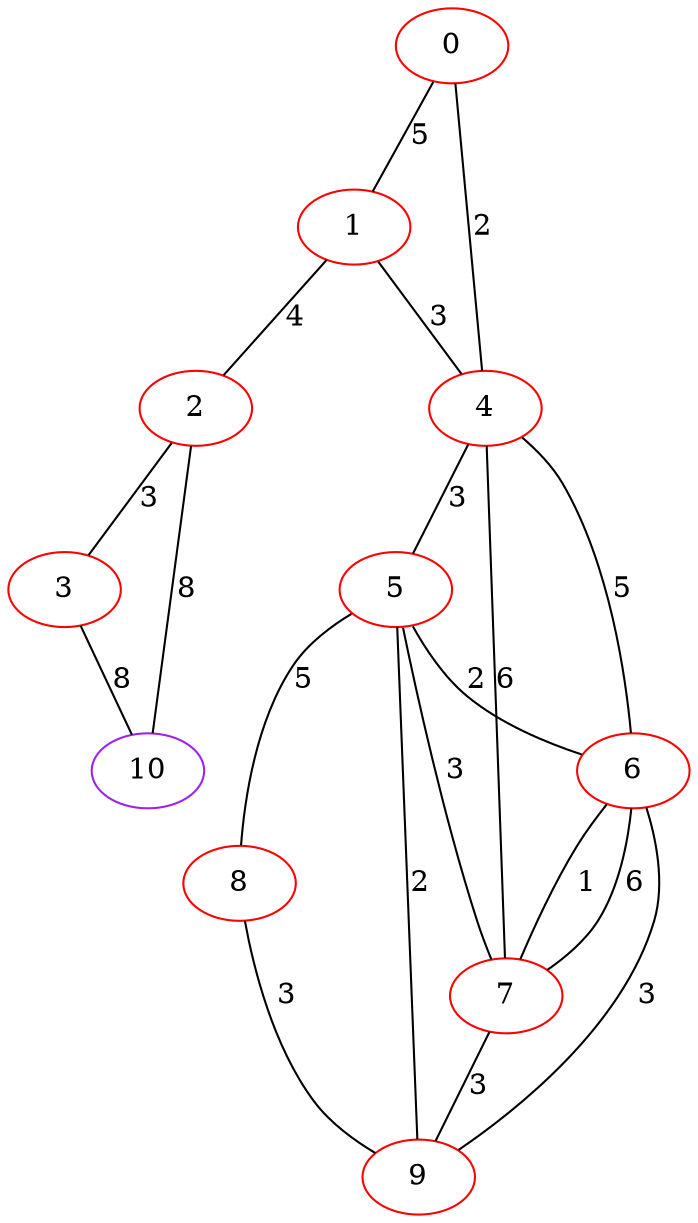 graph "" {
0 [color=red, weight=1];
1 [color=red, weight=1];
2 [color=red, weight=1];
3 [color=red, weight=1];
4 [color=red, weight=1];
5 [color=red, weight=1];
6 [color=red, weight=1];
7 [color=red, weight=1];
8 [color=red, weight=1];
9 [color=red, weight=1];
10 [color=purple, weight=4];
0 -- 1  [key=0, label=5];
0 -- 4  [key=0, label=2];
1 -- 2  [key=0, label=4];
1 -- 4  [key=0, label=3];
2 -- 10  [key=0, label=8];
2 -- 3  [key=0, label=3];
3 -- 10  [key=0, label=8];
4 -- 5  [key=0, label=3];
4 -- 6  [key=0, label=5];
4 -- 7  [key=0, label=6];
5 -- 8  [key=0, label=5];
5 -- 9  [key=0, label=2];
5 -- 6  [key=0, label=2];
5 -- 7  [key=0, label=3];
6 -- 9  [key=0, label=3];
6 -- 7  [key=0, label=1];
6 -- 7  [key=1, label=6];
7 -- 9  [key=0, label=3];
8 -- 9  [key=0, label=3];
}
